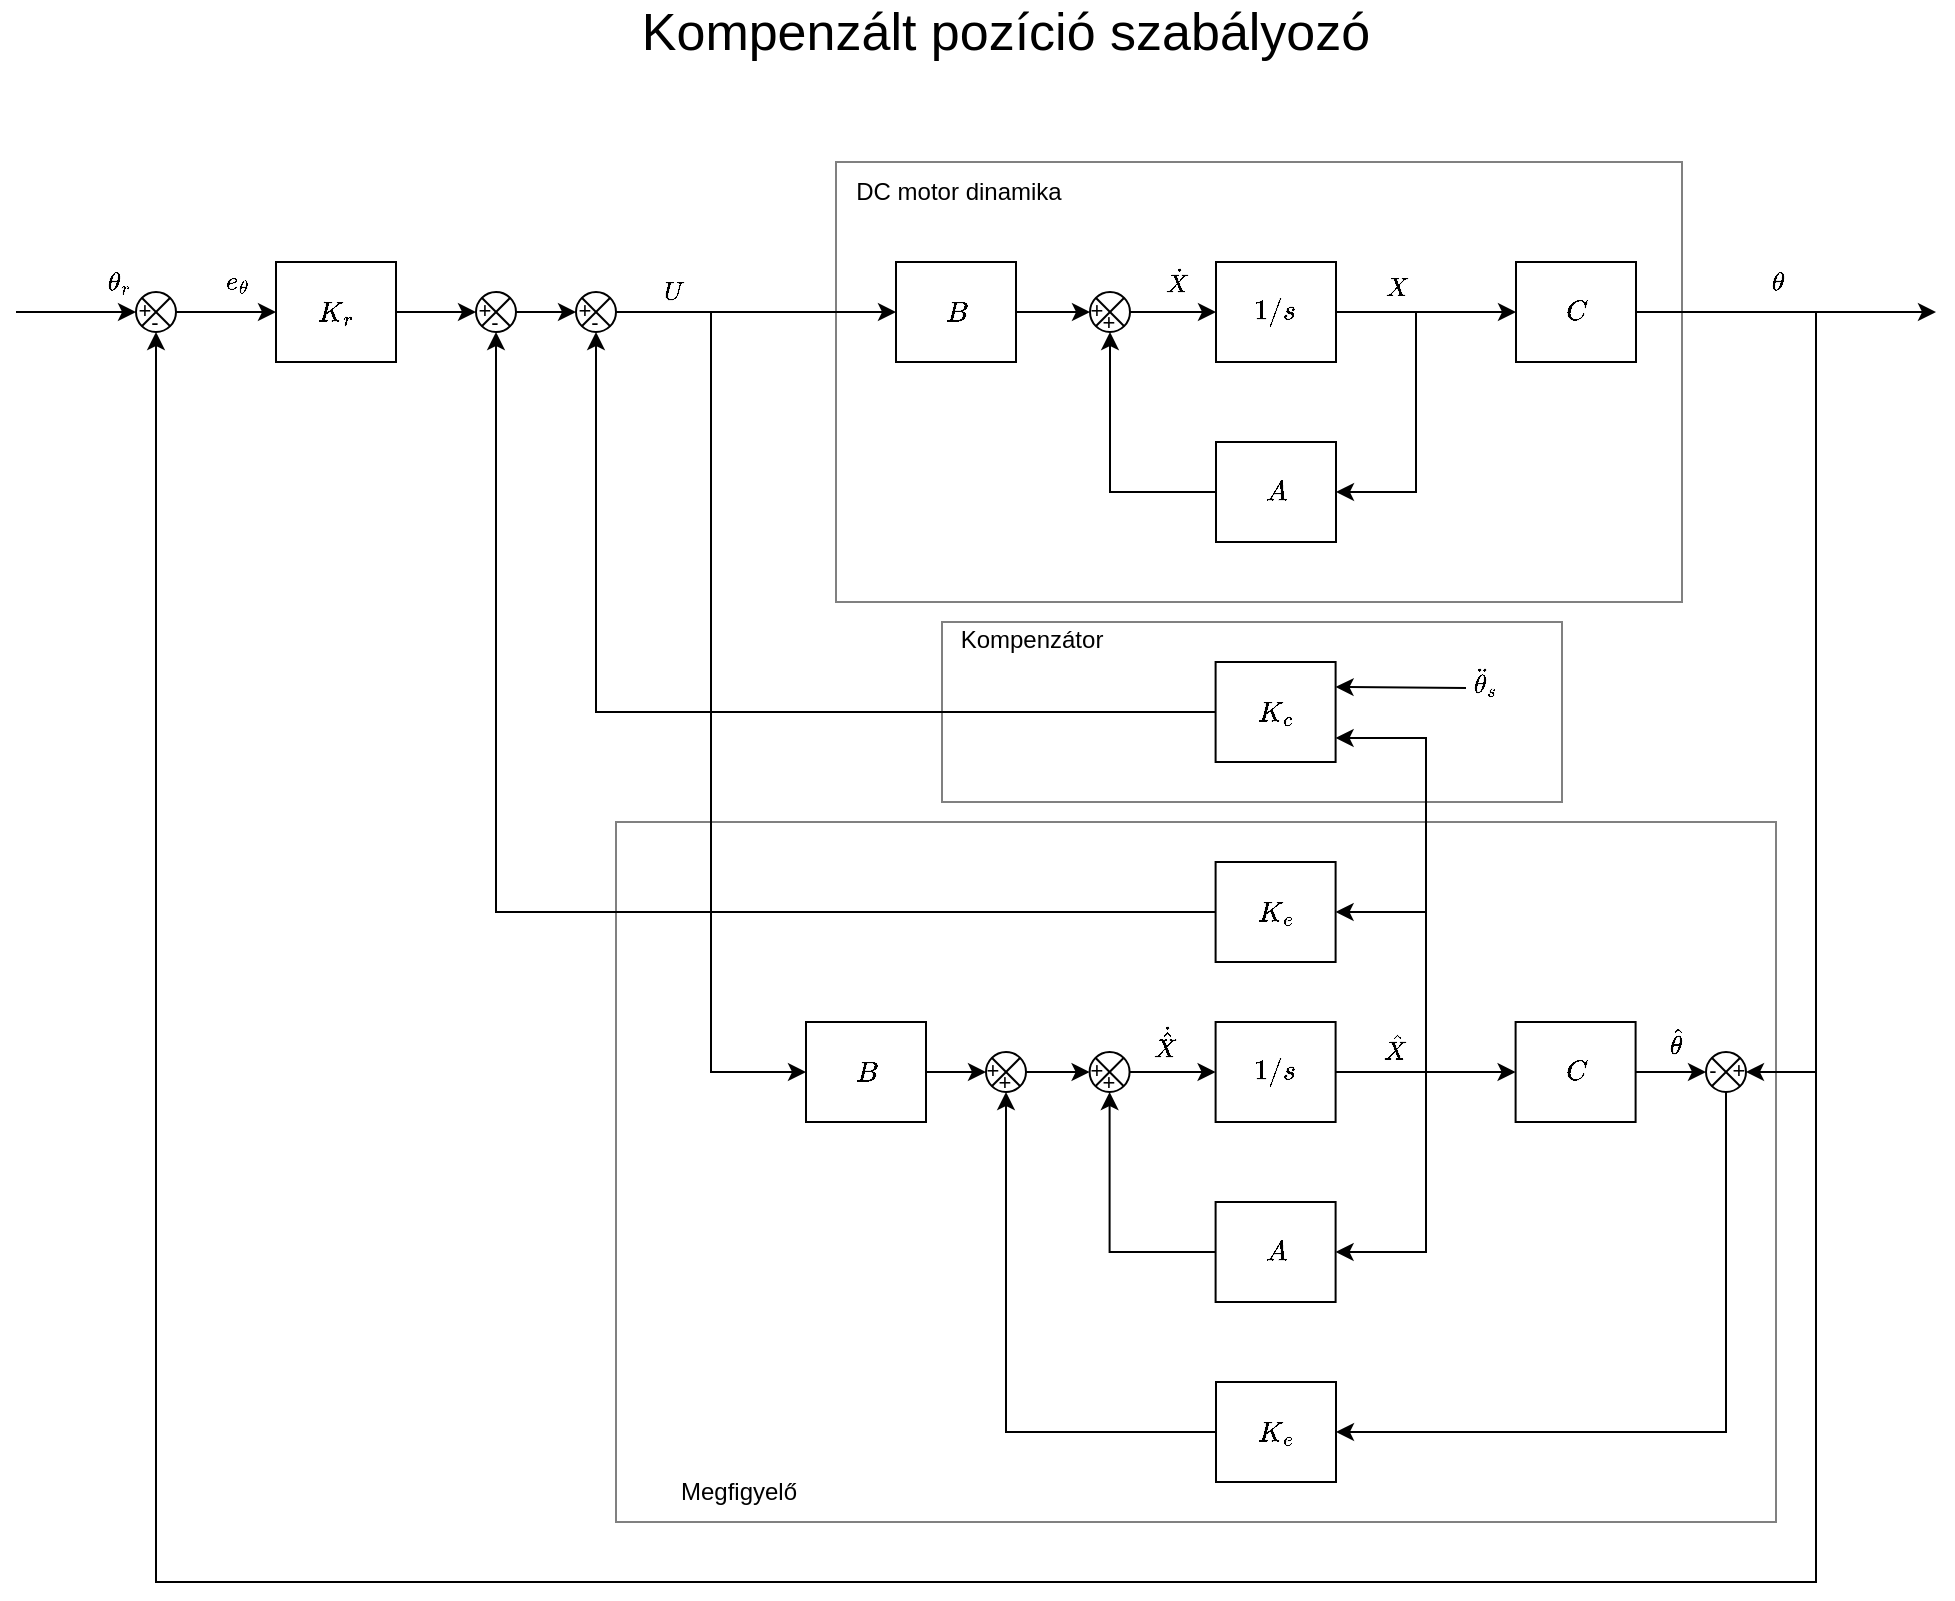 <mxfile version="21.7.5" type="device">
  <diagram name="Page-1" id="nOor3UQUo27xB7jPh9vi">
    <mxGraphModel dx="-1030" dy="2162" grid="1" gridSize="10" guides="1" tooltips="1" connect="1" arrows="1" fold="1" page="1" pageScale="1" pageWidth="827" pageHeight="1169" math="1" shadow="0">
      <root>
        <mxCell id="0" />
        <mxCell id="1" parent="0" />
        <mxCell id="gZT7zU2L0v1ULoVjLfHo-1" value="" style="shape=sumEllipse;perimeter=ellipsePerimeter;whiteSpace=wrap;html=1;backgroundOutline=1;" vertex="1" parent="1">
          <mxGeometry x="3695" y="-555" width="20" height="20" as="geometry" />
        </mxCell>
        <mxCell id="gZT7zU2L0v1ULoVjLfHo-2" value="" style="shape=sumEllipse;perimeter=ellipsePerimeter;whiteSpace=wrap;html=1;backgroundOutline=1;" vertex="1" parent="1">
          <mxGeometry x="3130" y="-935" width="20" height="20" as="geometry" />
        </mxCell>
        <mxCell id="gZT7zU2L0v1ULoVjLfHo-3" value="" style="group;movable=1;resizable=1;rotatable=1;deletable=1;editable=1;locked=0;connectable=1;" vertex="1" connectable="0" parent="1">
          <mxGeometry x="3150" y="-670" width="580" height="350" as="geometry" />
        </mxCell>
        <mxCell id="gZT7zU2L0v1ULoVjLfHo-4" value="" style="group" vertex="1" connectable="0" parent="gZT7zU2L0v1ULoVjLfHo-3">
          <mxGeometry width="580" height="350" as="geometry" />
        </mxCell>
        <mxCell id="gZT7zU2L0v1ULoVjLfHo-5" value="" style="rounded=0;whiteSpace=wrap;html=1;fillColor=none;strokeColor=#808080;movable=0;resizable=0;rotatable=0;deletable=0;editable=0;locked=1;connectable=0;" vertex="1" parent="gZT7zU2L0v1ULoVjLfHo-4">
          <mxGeometry width="580" height="350" as="geometry" />
        </mxCell>
        <mxCell id="gZT7zU2L0v1ULoVjLfHo-6" value="Megfigyelő" style="text;html=1;strokeColor=none;fillColor=none;align=center;verticalAlign=middle;whiteSpace=wrap;rounded=0;" vertex="1" parent="gZT7zU2L0v1ULoVjLfHo-4">
          <mxGeometry y="320" width="123" height="30" as="geometry" />
        </mxCell>
        <mxCell id="gZT7zU2L0v1ULoVjLfHo-7" value="$$\hat{\theta}$$" style="edgeLabel;html=1;align=center;verticalAlign=middle;resizable=0;points=[];labelBackgroundColor=none;" vertex="1" connectable="0" parent="gZT7zU2L0v1ULoVjLfHo-4">
          <mxGeometry x="530" y="110.0" as="geometry" />
        </mxCell>
        <mxCell id="gZT7zU2L0v1ULoVjLfHo-8" value="-" style="edgeLabel;html=1;align=center;verticalAlign=middle;resizable=0;points=[];labelBackgroundColor=none;" vertex="1" connectable="0" parent="gZT7zU2L0v1ULoVjLfHo-4">
          <mxGeometry x="547.999" y="123.997" as="geometry" />
        </mxCell>
        <mxCell id="gZT7zU2L0v1ULoVjLfHo-9" value="+" style="edgeLabel;html=1;align=center;verticalAlign=middle;resizable=0;points=[];labelBackgroundColor=none;" vertex="1" connectable="0" parent="gZT7zU2L0v1ULoVjLfHo-4">
          <mxGeometry x="560.999" y="123.997" as="geometry" />
        </mxCell>
        <mxCell id="gZT7zU2L0v1ULoVjLfHo-10" value="" style="group;movable=1;resizable=1;rotatable=1;deletable=1;editable=1;locked=0;connectable=1;" vertex="1" connectable="0" parent="1">
          <mxGeometry x="3313" y="-770" width="310" height="90" as="geometry" />
        </mxCell>
        <mxCell id="gZT7zU2L0v1ULoVjLfHo-11" value="" style="rounded=0;whiteSpace=wrap;html=1;fillColor=none;strokeColor=#808080;movable=1;resizable=1;rotatable=1;deletable=1;editable=1;locked=0;connectable=1;" vertex="1" parent="gZT7zU2L0v1ULoVjLfHo-10">
          <mxGeometry width="310" height="90" as="geometry" />
        </mxCell>
        <mxCell id="gZT7zU2L0v1ULoVjLfHo-12" value="Kompenzátor" style="text;html=1;strokeColor=none;fillColor=none;align=center;verticalAlign=middle;whiteSpace=wrap;rounded=0;" vertex="1" parent="gZT7zU2L0v1ULoVjLfHo-10">
          <mxGeometry width="90" height="18" as="geometry" />
        </mxCell>
        <mxCell id="gZT7zU2L0v1ULoVjLfHo-13" value="" style="group;movable=1;resizable=1;rotatable=1;deletable=1;editable=1;locked=0;connectable=1;" vertex="1" connectable="0" parent="1">
          <mxGeometry x="3260" y="-1000" width="423" height="220" as="geometry" />
        </mxCell>
        <mxCell id="gZT7zU2L0v1ULoVjLfHo-14" value="" style="rounded=0;whiteSpace=wrap;html=1;fillColor=none;strokeColor=#808080;movable=1;resizable=1;rotatable=1;deletable=1;editable=1;locked=0;connectable=1;" vertex="1" parent="gZT7zU2L0v1ULoVjLfHo-13">
          <mxGeometry width="423" height="220" as="geometry" />
        </mxCell>
        <mxCell id="gZT7zU2L0v1ULoVjLfHo-15" value="DC motor dinamika" style="text;html=1;strokeColor=none;fillColor=none;align=center;verticalAlign=middle;whiteSpace=wrap;rounded=0;movable=1;resizable=1;rotatable=1;deletable=1;editable=1;locked=0;connectable=1;" vertex="1" parent="gZT7zU2L0v1ULoVjLfHo-13">
          <mxGeometry width="123" height="30" as="geometry" />
        </mxCell>
        <mxCell id="gZT7zU2L0v1ULoVjLfHo-16" value="" style="shape=sumEllipse;perimeter=ellipsePerimeter;whiteSpace=wrap;html=1;backgroundOutline=1;" vertex="1" parent="1">
          <mxGeometry x="2910" y="-935" width="20" height="20" as="geometry" />
        </mxCell>
        <mxCell id="gZT7zU2L0v1ULoVjLfHo-17" style="edgeStyle=orthogonalEdgeStyle;rounded=0;orthogonalLoop=1;jettySize=auto;html=1;" edge="1" parent="1">
          <mxGeometry relative="1" as="geometry">
            <mxPoint x="2910" y="-925.0" as="targetPoint" />
            <mxPoint x="2850" y="-924.96" as="sourcePoint" />
          </mxGeometry>
        </mxCell>
        <mxCell id="gZT7zU2L0v1ULoVjLfHo-18" value="$$\theta_r$$" style="edgeLabel;html=1;align=center;verticalAlign=middle;resizable=0;points=[];labelBackgroundColor=none;" vertex="1" connectable="0" parent="gZT7zU2L0v1ULoVjLfHo-17">
          <mxGeometry x="-0.121" y="-1" relative="1" as="geometry">
            <mxPoint x="24" y="-16" as="offset" />
          </mxGeometry>
        </mxCell>
        <mxCell id="gZT7zU2L0v1ULoVjLfHo-19" value="" style="edgeStyle=orthogonalEdgeStyle;rounded=0;orthogonalLoop=1;jettySize=auto;html=1;" edge="1" parent="1" source="gZT7zU2L0v1ULoVjLfHo-16" target="gZT7zU2L0v1ULoVjLfHo-22">
          <mxGeometry relative="1" as="geometry" />
        </mxCell>
        <mxCell id="gZT7zU2L0v1ULoVjLfHo-20" value="$$e_{\theta}$$" style="edgeLabel;html=1;align=center;verticalAlign=middle;resizable=0;points=[];labelBackgroundColor=none;" vertex="1" connectable="0" parent="gZT7zU2L0v1ULoVjLfHo-19">
          <mxGeometry x="-0.157" y="-2" relative="1" as="geometry">
            <mxPoint x="9" y="-17" as="offset" />
          </mxGeometry>
        </mxCell>
        <mxCell id="gZT7zU2L0v1ULoVjLfHo-21" style="edgeStyle=orthogonalEdgeStyle;rounded=0;orthogonalLoop=1;jettySize=auto;html=1;entryX=0;entryY=0.5;entryDx=0;entryDy=0;" edge="1" parent="1" source="gZT7zU2L0v1ULoVjLfHo-22" target="gZT7zU2L0v1ULoVjLfHo-61">
          <mxGeometry relative="1" as="geometry" />
        </mxCell>
        <mxCell id="gZT7zU2L0v1ULoVjLfHo-22" value="$$K_r$$" style="rounded=0;whiteSpace=wrap;html=1;" vertex="1" parent="1">
          <mxGeometry x="2980" y="-950" width="60" height="50" as="geometry" />
        </mxCell>
        <mxCell id="gZT7zU2L0v1ULoVjLfHo-23" style="edgeStyle=orthogonalEdgeStyle;rounded=0;orthogonalLoop=1;jettySize=auto;html=1;entryX=0;entryY=0.5;entryDx=0;entryDy=0;" edge="1" parent="1" source="gZT7zU2L0v1ULoVjLfHo-24" target="gZT7zU2L0v1ULoVjLfHo-27">
          <mxGeometry relative="1" as="geometry" />
        </mxCell>
        <mxCell id="gZT7zU2L0v1ULoVjLfHo-24" value="$$B$$" style="rounded=0;whiteSpace=wrap;html=1;" vertex="1" parent="1">
          <mxGeometry x="3290" y="-950" width="60" height="50" as="geometry" />
        </mxCell>
        <mxCell id="gZT7zU2L0v1ULoVjLfHo-25" style="edgeStyle=orthogonalEdgeStyle;rounded=0;orthogonalLoop=1;jettySize=auto;html=1;entryX=0;entryY=0.5;entryDx=0;entryDy=0;" edge="1" parent="1" source="gZT7zU2L0v1ULoVjLfHo-27" target="gZT7zU2L0v1ULoVjLfHo-30">
          <mxGeometry relative="1" as="geometry" />
        </mxCell>
        <mxCell id="gZT7zU2L0v1ULoVjLfHo-26" value="$$\dot{X}$$" style="edgeLabel;html=1;align=center;verticalAlign=middle;resizable=0;points=[];labelBackgroundColor=none;" vertex="1" connectable="0" parent="gZT7zU2L0v1ULoVjLfHo-25">
          <mxGeometry x="-0.201" relative="1" as="geometry">
            <mxPoint x="6" y="-15" as="offset" />
          </mxGeometry>
        </mxCell>
        <mxCell id="gZT7zU2L0v1ULoVjLfHo-27" value="" style="shape=sumEllipse;perimeter=ellipsePerimeter;whiteSpace=wrap;html=1;backgroundOutline=1;" vertex="1" parent="1">
          <mxGeometry x="3387" y="-935" width="20" height="20" as="geometry" />
        </mxCell>
        <mxCell id="gZT7zU2L0v1ULoVjLfHo-28" style="edgeStyle=orthogonalEdgeStyle;rounded=0;orthogonalLoop=1;jettySize=auto;html=1;entryX=1;entryY=0.5;entryDx=0;entryDy=0;exitX=1;exitY=0.5;exitDx=0;exitDy=0;" edge="1" parent="1" source="gZT7zU2L0v1ULoVjLfHo-30" target="gZT7zU2L0v1ULoVjLfHo-32">
          <mxGeometry relative="1" as="geometry">
            <Array as="points">
              <mxPoint x="3550" y="-925" />
              <mxPoint x="3550" y="-835" />
            </Array>
          </mxGeometry>
        </mxCell>
        <mxCell id="gZT7zU2L0v1ULoVjLfHo-29" value="$$X$$" style="edgeStyle=orthogonalEdgeStyle;rounded=0;orthogonalLoop=1;jettySize=auto;html=1;entryX=0;entryY=0.5;entryDx=0;entryDy=0;labelBackgroundColor=none;" edge="1" parent="1" source="gZT7zU2L0v1ULoVjLfHo-30" target="gZT7zU2L0v1ULoVjLfHo-37">
          <mxGeometry x="-0.333" y="12" relative="1" as="geometry">
            <mxPoint as="offset" />
          </mxGeometry>
        </mxCell>
        <mxCell id="gZT7zU2L0v1ULoVjLfHo-30" value="$$1/s$$" style="rounded=0;whiteSpace=wrap;html=1;" vertex="1" parent="1">
          <mxGeometry x="3450" y="-950" width="60" height="50" as="geometry" />
        </mxCell>
        <mxCell id="gZT7zU2L0v1ULoVjLfHo-31" style="edgeStyle=orthogonalEdgeStyle;rounded=0;orthogonalLoop=1;jettySize=auto;html=1;entryX=0.5;entryY=1;entryDx=0;entryDy=0;" edge="1" parent="1" source="gZT7zU2L0v1ULoVjLfHo-32" target="gZT7zU2L0v1ULoVjLfHo-27">
          <mxGeometry relative="1" as="geometry" />
        </mxCell>
        <mxCell id="gZT7zU2L0v1ULoVjLfHo-32" value="$$A$$" style="rounded=0;whiteSpace=wrap;html=1;" vertex="1" parent="1">
          <mxGeometry x="3450" y="-860" width="60" height="50" as="geometry" />
        </mxCell>
        <mxCell id="gZT7zU2L0v1ULoVjLfHo-33" style="edgeStyle=orthogonalEdgeStyle;rounded=0;orthogonalLoop=1;jettySize=auto;html=1;" edge="1" parent="1" source="gZT7zU2L0v1ULoVjLfHo-37">
          <mxGeometry relative="1" as="geometry">
            <mxPoint x="3810" y="-925" as="targetPoint" />
          </mxGeometry>
        </mxCell>
        <mxCell id="gZT7zU2L0v1ULoVjLfHo-34" value="$$\theta$$" style="edgeLabel;html=1;align=center;verticalAlign=middle;resizable=0;points=[];labelBackgroundColor=none;" vertex="1" connectable="0" parent="gZT7zU2L0v1ULoVjLfHo-33">
          <mxGeometry x="-0.073" relative="1" as="geometry">
            <mxPoint x="1" y="-15" as="offset" />
          </mxGeometry>
        </mxCell>
        <mxCell id="gZT7zU2L0v1ULoVjLfHo-35" style="edgeStyle=orthogonalEdgeStyle;rounded=0;orthogonalLoop=1;jettySize=auto;html=1;entryX=1;entryY=0.5;entryDx=0;entryDy=0;exitX=1;exitY=0.5;exitDx=0;exitDy=0;" edge="1" parent="1" source="gZT7zU2L0v1ULoVjLfHo-37" target="gZT7zU2L0v1ULoVjLfHo-1">
          <mxGeometry relative="1" as="geometry">
            <mxPoint x="3690" y="-750" as="targetPoint" />
            <Array as="points">
              <mxPoint x="3750" y="-925" />
              <mxPoint x="3750" y="-545" />
            </Array>
          </mxGeometry>
        </mxCell>
        <mxCell id="gZT7zU2L0v1ULoVjLfHo-36" style="edgeStyle=orthogonalEdgeStyle;rounded=0;orthogonalLoop=1;jettySize=auto;html=1;entryX=0.5;entryY=1;entryDx=0;entryDy=0;" edge="1" parent="1" source="gZT7zU2L0v1ULoVjLfHo-37" target="gZT7zU2L0v1ULoVjLfHo-16">
          <mxGeometry relative="1" as="geometry">
            <mxPoint x="2970" y="-810" as="targetPoint" />
            <Array as="points">
              <mxPoint x="3750" y="-925" />
              <mxPoint x="3750" y="-290" />
              <mxPoint x="2920" y="-290" />
            </Array>
          </mxGeometry>
        </mxCell>
        <mxCell id="gZT7zU2L0v1ULoVjLfHo-37" value="$$C$$" style="rounded=0;whiteSpace=wrap;html=1;" vertex="1" parent="1">
          <mxGeometry x="3600" y="-950" width="60" height="50" as="geometry" />
        </mxCell>
        <mxCell id="gZT7zU2L0v1ULoVjLfHo-38" value="Kompenzált pozíció szabályozó" style="text;html=1;strokeColor=none;fillColor=none;align=center;verticalAlign=middle;whiteSpace=wrap;rounded=0;fontSize=26;" vertex="1" parent="1">
          <mxGeometry x="3160" y="-1080" width="370" height="30" as="geometry" />
        </mxCell>
        <mxCell id="gZT7zU2L0v1ULoVjLfHo-39" style="edgeStyle=orthogonalEdgeStyle;rounded=0;orthogonalLoop=1;jettySize=auto;html=1;entryX=0;entryY=0.5;entryDx=0;entryDy=0;" edge="1" parent="1" source="gZT7zU2L0v1ULoVjLfHo-40" target="gZT7zU2L0v1ULoVjLfHo-57">
          <mxGeometry relative="1" as="geometry">
            <mxPoint x="3325" y="-545" as="targetPoint" />
          </mxGeometry>
        </mxCell>
        <mxCell id="gZT7zU2L0v1ULoVjLfHo-40" value="$$B$$" style="rounded=0;whiteSpace=wrap;html=1;" vertex="1" parent="1">
          <mxGeometry x="3245" y="-570" width="60" height="50" as="geometry" />
        </mxCell>
        <mxCell id="gZT7zU2L0v1ULoVjLfHo-41" style="edgeStyle=orthogonalEdgeStyle;rounded=0;orthogonalLoop=1;jettySize=auto;html=1;entryX=0;entryY=0.5;entryDx=0;entryDy=0;" edge="1" parent="1" source="gZT7zU2L0v1ULoVjLfHo-43" target="gZT7zU2L0v1ULoVjLfHo-48">
          <mxGeometry relative="1" as="geometry" />
        </mxCell>
        <mxCell id="gZT7zU2L0v1ULoVjLfHo-42" value="$$\dot{\hat{X}}$$" style="edgeLabel;html=1;align=center;verticalAlign=middle;resizable=0;points=[];labelBackgroundColor=none;" vertex="1" connectable="0" parent="gZT7zU2L0v1ULoVjLfHo-41">
          <mxGeometry x="-0.201" relative="1" as="geometry">
            <mxPoint y="-15" as="offset" />
          </mxGeometry>
        </mxCell>
        <mxCell id="gZT7zU2L0v1ULoVjLfHo-43" value="" style="shape=sumEllipse;perimeter=ellipsePerimeter;whiteSpace=wrap;html=1;backgroundOutline=1;" vertex="1" parent="1">
          <mxGeometry x="3386.8" y="-555" width="20" height="20" as="geometry" />
        </mxCell>
        <mxCell id="gZT7zU2L0v1ULoVjLfHo-44" style="edgeStyle=orthogonalEdgeStyle;rounded=0;orthogonalLoop=1;jettySize=auto;html=1;entryX=1;entryY=0.5;entryDx=0;entryDy=0;exitX=1;exitY=0.5;exitDx=0;exitDy=0;" edge="1" parent="1" source="gZT7zU2L0v1ULoVjLfHo-48" target="gZT7zU2L0v1ULoVjLfHo-50">
          <mxGeometry relative="1" as="geometry">
            <Array as="points">
              <mxPoint x="3555" y="-545" />
              <mxPoint x="3555" y="-455" />
            </Array>
          </mxGeometry>
        </mxCell>
        <mxCell id="gZT7zU2L0v1ULoVjLfHo-45" value="$$\hat{X}$$" style="edgeStyle=orthogonalEdgeStyle;rounded=0;orthogonalLoop=1;jettySize=auto;html=1;entryX=0;entryY=0.5;entryDx=0;entryDy=0;labelBackgroundColor=none;" edge="1" parent="1" source="gZT7zU2L0v1ULoVjLfHo-48" target="gZT7zU2L0v1ULoVjLfHo-52">
          <mxGeometry x="-0.351" y="12" relative="1" as="geometry">
            <mxPoint as="offset" />
          </mxGeometry>
        </mxCell>
        <mxCell id="gZT7zU2L0v1ULoVjLfHo-46" style="edgeStyle=orthogonalEdgeStyle;rounded=0;orthogonalLoop=1;jettySize=auto;html=1;entryX=1;entryY=0.5;entryDx=0;entryDy=0;exitX=1;exitY=0.5;exitDx=0;exitDy=0;" edge="1" parent="1" source="gZT7zU2L0v1ULoVjLfHo-48" target="gZT7zU2L0v1ULoVjLfHo-59">
          <mxGeometry relative="1" as="geometry">
            <Array as="points">
              <mxPoint x="3555" y="-545" />
              <mxPoint x="3555" y="-625" />
            </Array>
          </mxGeometry>
        </mxCell>
        <mxCell id="gZT7zU2L0v1ULoVjLfHo-47" style="edgeStyle=orthogonalEdgeStyle;rounded=0;orthogonalLoop=1;jettySize=auto;html=1;exitX=1;exitY=0.5;exitDx=0;exitDy=0;entryX=1;entryY=0.75;entryDx=0;entryDy=0;" edge="1" parent="1" source="gZT7zU2L0v1ULoVjLfHo-48" target="gZT7zU2L0v1ULoVjLfHo-63">
          <mxGeometry relative="1" as="geometry">
            <mxPoint x="3510" y="-725" as="targetPoint" />
            <Array as="points">
              <mxPoint x="3555" y="-545" />
              <mxPoint x="3555" y="-712" />
              <mxPoint x="3510" y="-712" />
            </Array>
          </mxGeometry>
        </mxCell>
        <mxCell id="gZT7zU2L0v1ULoVjLfHo-48" value="$$1/s$$" style="rounded=0;whiteSpace=wrap;html=1;" vertex="1" parent="1">
          <mxGeometry x="3449.8" y="-570" width="60" height="50" as="geometry" />
        </mxCell>
        <mxCell id="gZT7zU2L0v1ULoVjLfHo-49" style="edgeStyle=orthogonalEdgeStyle;rounded=0;orthogonalLoop=1;jettySize=auto;html=1;entryX=0.5;entryY=1;entryDx=0;entryDy=0;" edge="1" parent="1" source="gZT7zU2L0v1ULoVjLfHo-50" target="gZT7zU2L0v1ULoVjLfHo-43">
          <mxGeometry relative="1" as="geometry" />
        </mxCell>
        <mxCell id="gZT7zU2L0v1ULoVjLfHo-50" value="$$A$$" style="rounded=0;whiteSpace=wrap;html=1;" vertex="1" parent="1">
          <mxGeometry x="3449.8" y="-480" width="60" height="50" as="geometry" />
        </mxCell>
        <mxCell id="gZT7zU2L0v1ULoVjLfHo-51" style="edgeStyle=orthogonalEdgeStyle;rounded=0;orthogonalLoop=1;jettySize=auto;html=1;entryX=0;entryY=0.5;entryDx=0;entryDy=0;" edge="1" parent="1" source="gZT7zU2L0v1ULoVjLfHo-52" target="gZT7zU2L0v1ULoVjLfHo-1">
          <mxGeometry relative="1" as="geometry">
            <mxPoint x="3689.8" y="-370" as="targetPoint" />
          </mxGeometry>
        </mxCell>
        <mxCell id="gZT7zU2L0v1ULoVjLfHo-52" value="$$C$$" style="rounded=0;whiteSpace=wrap;html=1;" vertex="1" parent="1">
          <mxGeometry x="3599.8" y="-570" width="60" height="50" as="geometry" />
        </mxCell>
        <mxCell id="gZT7zU2L0v1ULoVjLfHo-53" style="edgeStyle=orthogonalEdgeStyle;rounded=0;orthogonalLoop=1;jettySize=auto;html=1;entryX=0.5;entryY=1;entryDx=0;entryDy=0;exitX=0;exitY=0.5;exitDx=0;exitDy=0;" edge="1" parent="1" source="gZT7zU2L0v1ULoVjLfHo-54" target="gZT7zU2L0v1ULoVjLfHo-57">
          <mxGeometry relative="1" as="geometry">
            <mxPoint x="3430" y="-360" as="sourcePoint" />
          </mxGeometry>
        </mxCell>
        <mxCell id="gZT7zU2L0v1ULoVjLfHo-54" value="$$K_e$$" style="rounded=0;whiteSpace=wrap;html=1;" vertex="1" parent="1">
          <mxGeometry x="3450" y="-390" width="60" height="50" as="geometry" />
        </mxCell>
        <mxCell id="gZT7zU2L0v1ULoVjLfHo-55" style="edgeStyle=orthogonalEdgeStyle;rounded=0;orthogonalLoop=1;jettySize=auto;html=1;entryX=1;entryY=0.5;entryDx=0;entryDy=0;" edge="1" parent="1" source="gZT7zU2L0v1ULoVjLfHo-1" target="gZT7zU2L0v1ULoVjLfHo-54">
          <mxGeometry relative="1" as="geometry">
            <mxPoint x="3509.8" y="-365" as="targetPoint" />
            <Array as="points">
              <mxPoint x="3705" y="-365" />
            </Array>
          </mxGeometry>
        </mxCell>
        <mxCell id="gZT7zU2L0v1ULoVjLfHo-56" style="edgeStyle=orthogonalEdgeStyle;rounded=0;orthogonalLoop=1;jettySize=auto;html=1;entryX=0;entryY=0.5;entryDx=0;entryDy=0;" edge="1" parent="1" source="gZT7zU2L0v1ULoVjLfHo-57" target="gZT7zU2L0v1ULoVjLfHo-43">
          <mxGeometry relative="1" as="geometry" />
        </mxCell>
        <mxCell id="gZT7zU2L0v1ULoVjLfHo-57" value="" style="shape=sumEllipse;perimeter=ellipsePerimeter;whiteSpace=wrap;html=1;backgroundOutline=1;" vertex="1" parent="1">
          <mxGeometry x="3335" y="-555" width="20" height="20" as="geometry" />
        </mxCell>
        <mxCell id="gZT7zU2L0v1ULoVjLfHo-58" style="edgeStyle=orthogonalEdgeStyle;rounded=0;orthogonalLoop=1;jettySize=auto;html=1;entryX=0.5;entryY=1;entryDx=0;entryDy=0;" edge="1" parent="1" source="gZT7zU2L0v1ULoVjLfHo-59" target="gZT7zU2L0v1ULoVjLfHo-61">
          <mxGeometry relative="1" as="geometry">
            <mxPoint x="3255" y="-625" as="targetPoint" />
          </mxGeometry>
        </mxCell>
        <mxCell id="gZT7zU2L0v1ULoVjLfHo-59" value="$$K_e$$" style="rounded=0;whiteSpace=wrap;html=1;" vertex="1" parent="1">
          <mxGeometry x="3449.8" y="-650" width="60" height="50" as="geometry" />
        </mxCell>
        <mxCell id="gZT7zU2L0v1ULoVjLfHo-60" style="edgeStyle=orthogonalEdgeStyle;rounded=0;orthogonalLoop=1;jettySize=auto;html=1;entryX=0;entryY=0.5;entryDx=0;entryDy=0;" edge="1" parent="1" source="gZT7zU2L0v1ULoVjLfHo-61" target="gZT7zU2L0v1ULoVjLfHo-2">
          <mxGeometry relative="1" as="geometry" />
        </mxCell>
        <mxCell id="gZT7zU2L0v1ULoVjLfHo-61" value="" style="shape=sumEllipse;perimeter=ellipsePerimeter;whiteSpace=wrap;html=1;backgroundOutline=1;" vertex="1" parent="1">
          <mxGeometry x="3080" y="-935" width="20" height="20" as="geometry" />
        </mxCell>
        <mxCell id="gZT7zU2L0v1ULoVjLfHo-62" style="edgeStyle=orthogonalEdgeStyle;rounded=0;orthogonalLoop=1;jettySize=auto;html=1;entryX=0.5;entryY=1;entryDx=0;entryDy=0;" edge="1" parent="1" source="gZT7zU2L0v1ULoVjLfHo-63" target="gZT7zU2L0v1ULoVjLfHo-2">
          <mxGeometry relative="1" as="geometry" />
        </mxCell>
        <mxCell id="gZT7zU2L0v1ULoVjLfHo-63" value="$$K_c$$" style="rounded=0;whiteSpace=wrap;html=1;" vertex="1" parent="1">
          <mxGeometry x="3449.8" y="-750" width="60" height="50" as="geometry" />
        </mxCell>
        <mxCell id="gZT7zU2L0v1ULoVjLfHo-64" value="" style="endArrow=classic;html=1;rounded=0;entryX=1;entryY=0.25;entryDx=0;entryDy=0;" edge="1" parent="1" target="gZT7zU2L0v1ULoVjLfHo-63">
          <mxGeometry width="50" height="50" relative="1" as="geometry">
            <mxPoint x="3575" y="-737" as="sourcePoint" />
            <mxPoint x="3445" y="-690" as="targetPoint" />
          </mxGeometry>
        </mxCell>
        <mxCell id="gZT7zU2L0v1ULoVjLfHo-65" value="$$\ddot{\theta}_s$$" style="edgeLabel;html=1;align=center;verticalAlign=middle;resizable=0;points=[];labelBackgroundColor=none;" vertex="1" connectable="0" parent="gZT7zU2L0v1ULoVjLfHo-64">
          <mxGeometry x="-0.424" y="-2" relative="1" as="geometry">
            <mxPoint x="28" y="-1" as="offset" />
          </mxGeometry>
        </mxCell>
        <mxCell id="gZT7zU2L0v1ULoVjLfHo-66" style="edgeStyle=orthogonalEdgeStyle;rounded=0;orthogonalLoop=1;jettySize=auto;html=1;" edge="1" parent="1" source="gZT7zU2L0v1ULoVjLfHo-2">
          <mxGeometry relative="1" as="geometry">
            <mxPoint x="3290" y="-925" as="targetPoint" />
          </mxGeometry>
        </mxCell>
        <mxCell id="gZT7zU2L0v1ULoVjLfHo-67" style="edgeStyle=orthogonalEdgeStyle;rounded=0;orthogonalLoop=1;jettySize=auto;html=1;entryX=0;entryY=0.5;entryDx=0;entryDy=0;" edge="1" parent="1" source="gZT7zU2L0v1ULoVjLfHo-2" target="gZT7zU2L0v1ULoVjLfHo-40">
          <mxGeometry relative="1" as="geometry" />
        </mxCell>
        <mxCell id="gZT7zU2L0v1ULoVjLfHo-68" value="$$U$$" style="edgeLabel;html=1;align=center;verticalAlign=middle;resizable=0;points=[];labelBackgroundColor=none;" vertex="1" connectable="0" parent="gZT7zU2L0v1ULoVjLfHo-67">
          <mxGeometry x="-0.879" y="2" relative="1" as="geometry">
            <mxPoint y="-8" as="offset" />
          </mxGeometry>
        </mxCell>
        <mxCell id="gZT7zU2L0v1ULoVjLfHo-69" value="+" style="edgeLabel;html=1;align=center;verticalAlign=middle;resizable=0;points=[];labelBackgroundColor=none;" vertex="1" connectable="0" parent="1">
          <mxGeometry x="3083.999" y="-926.003" as="geometry" />
        </mxCell>
        <mxCell id="gZT7zU2L0v1ULoVjLfHo-70" value="-" style="edgeLabel;html=1;align=center;verticalAlign=middle;resizable=0;points=[];labelBackgroundColor=none;" vertex="1" connectable="0" parent="1">
          <mxGeometry x="3088.749" y="-920.013" as="geometry" />
        </mxCell>
        <mxCell id="gZT7zU2L0v1ULoVjLfHo-71" value="+" style="edgeLabel;html=1;align=center;verticalAlign=middle;resizable=0;points=[];labelBackgroundColor=none;" vertex="1" connectable="0" parent="1">
          <mxGeometry x="3133.999" y="-926.003" as="geometry" />
        </mxCell>
        <mxCell id="gZT7zU2L0v1ULoVjLfHo-72" value="-" style="edgeLabel;html=1;align=center;verticalAlign=middle;resizable=0;points=[];labelBackgroundColor=none;" vertex="1" connectable="0" parent="1">
          <mxGeometry x="3138.749" y="-920.013" as="geometry" />
        </mxCell>
        <mxCell id="gZT7zU2L0v1ULoVjLfHo-73" value="+" style="edgeLabel;html=1;align=center;verticalAlign=middle;resizable=0;points=[];labelBackgroundColor=none;" vertex="1" connectable="0" parent="1">
          <mxGeometry x="2913.999" y="-926.003" as="geometry" />
        </mxCell>
        <mxCell id="gZT7zU2L0v1ULoVjLfHo-74" value="-" style="edgeLabel;html=1;align=center;verticalAlign=middle;resizable=0;points=[];labelBackgroundColor=none;" vertex="1" connectable="0" parent="1">
          <mxGeometry x="2918.749" y="-920.013" as="geometry" />
        </mxCell>
        <mxCell id="gZT7zU2L0v1ULoVjLfHo-75" value="+" style="edgeLabel;html=1;align=center;verticalAlign=middle;resizable=0;points=[];labelBackgroundColor=none;" vertex="1" connectable="0" parent="1">
          <mxGeometry x="3390.249" y="-926.003" as="geometry" />
        </mxCell>
        <mxCell id="gZT7zU2L0v1ULoVjLfHo-76" value="+" style="edgeLabel;html=1;align=center;verticalAlign=middle;resizable=0;points=[];labelBackgroundColor=none;" vertex="1" connectable="0" parent="1">
          <mxGeometry x="3395.999" y="-920.013" as="geometry" />
        </mxCell>
        <mxCell id="gZT7zU2L0v1ULoVjLfHo-77" value="+" style="edgeLabel;html=1;align=center;verticalAlign=middle;resizable=0;points=[];labelBackgroundColor=none;" vertex="1" connectable="0" parent="1">
          <mxGeometry x="3337.999" y="-546.003" as="geometry" />
        </mxCell>
        <mxCell id="gZT7zU2L0v1ULoVjLfHo-78" value="+" style="edgeLabel;html=1;align=center;verticalAlign=middle;resizable=0;points=[];labelBackgroundColor=none;" vertex="1" connectable="0" parent="1">
          <mxGeometry x="3343.749" y="-540.013" as="geometry" />
        </mxCell>
        <mxCell id="gZT7zU2L0v1ULoVjLfHo-79" value="+" style="edgeLabel;html=1;align=center;verticalAlign=middle;resizable=0;points=[];labelBackgroundColor=none;" vertex="1" connectable="0" parent="1">
          <mxGeometry x="3389.999" y="-546.003" as="geometry" />
        </mxCell>
        <mxCell id="gZT7zU2L0v1ULoVjLfHo-80" value="+" style="edgeLabel;html=1;align=center;verticalAlign=middle;resizable=0;points=[];labelBackgroundColor=none;" vertex="1" connectable="0" parent="1">
          <mxGeometry x="3395.749" y="-540.013" as="geometry" />
        </mxCell>
      </root>
    </mxGraphModel>
  </diagram>
</mxfile>
